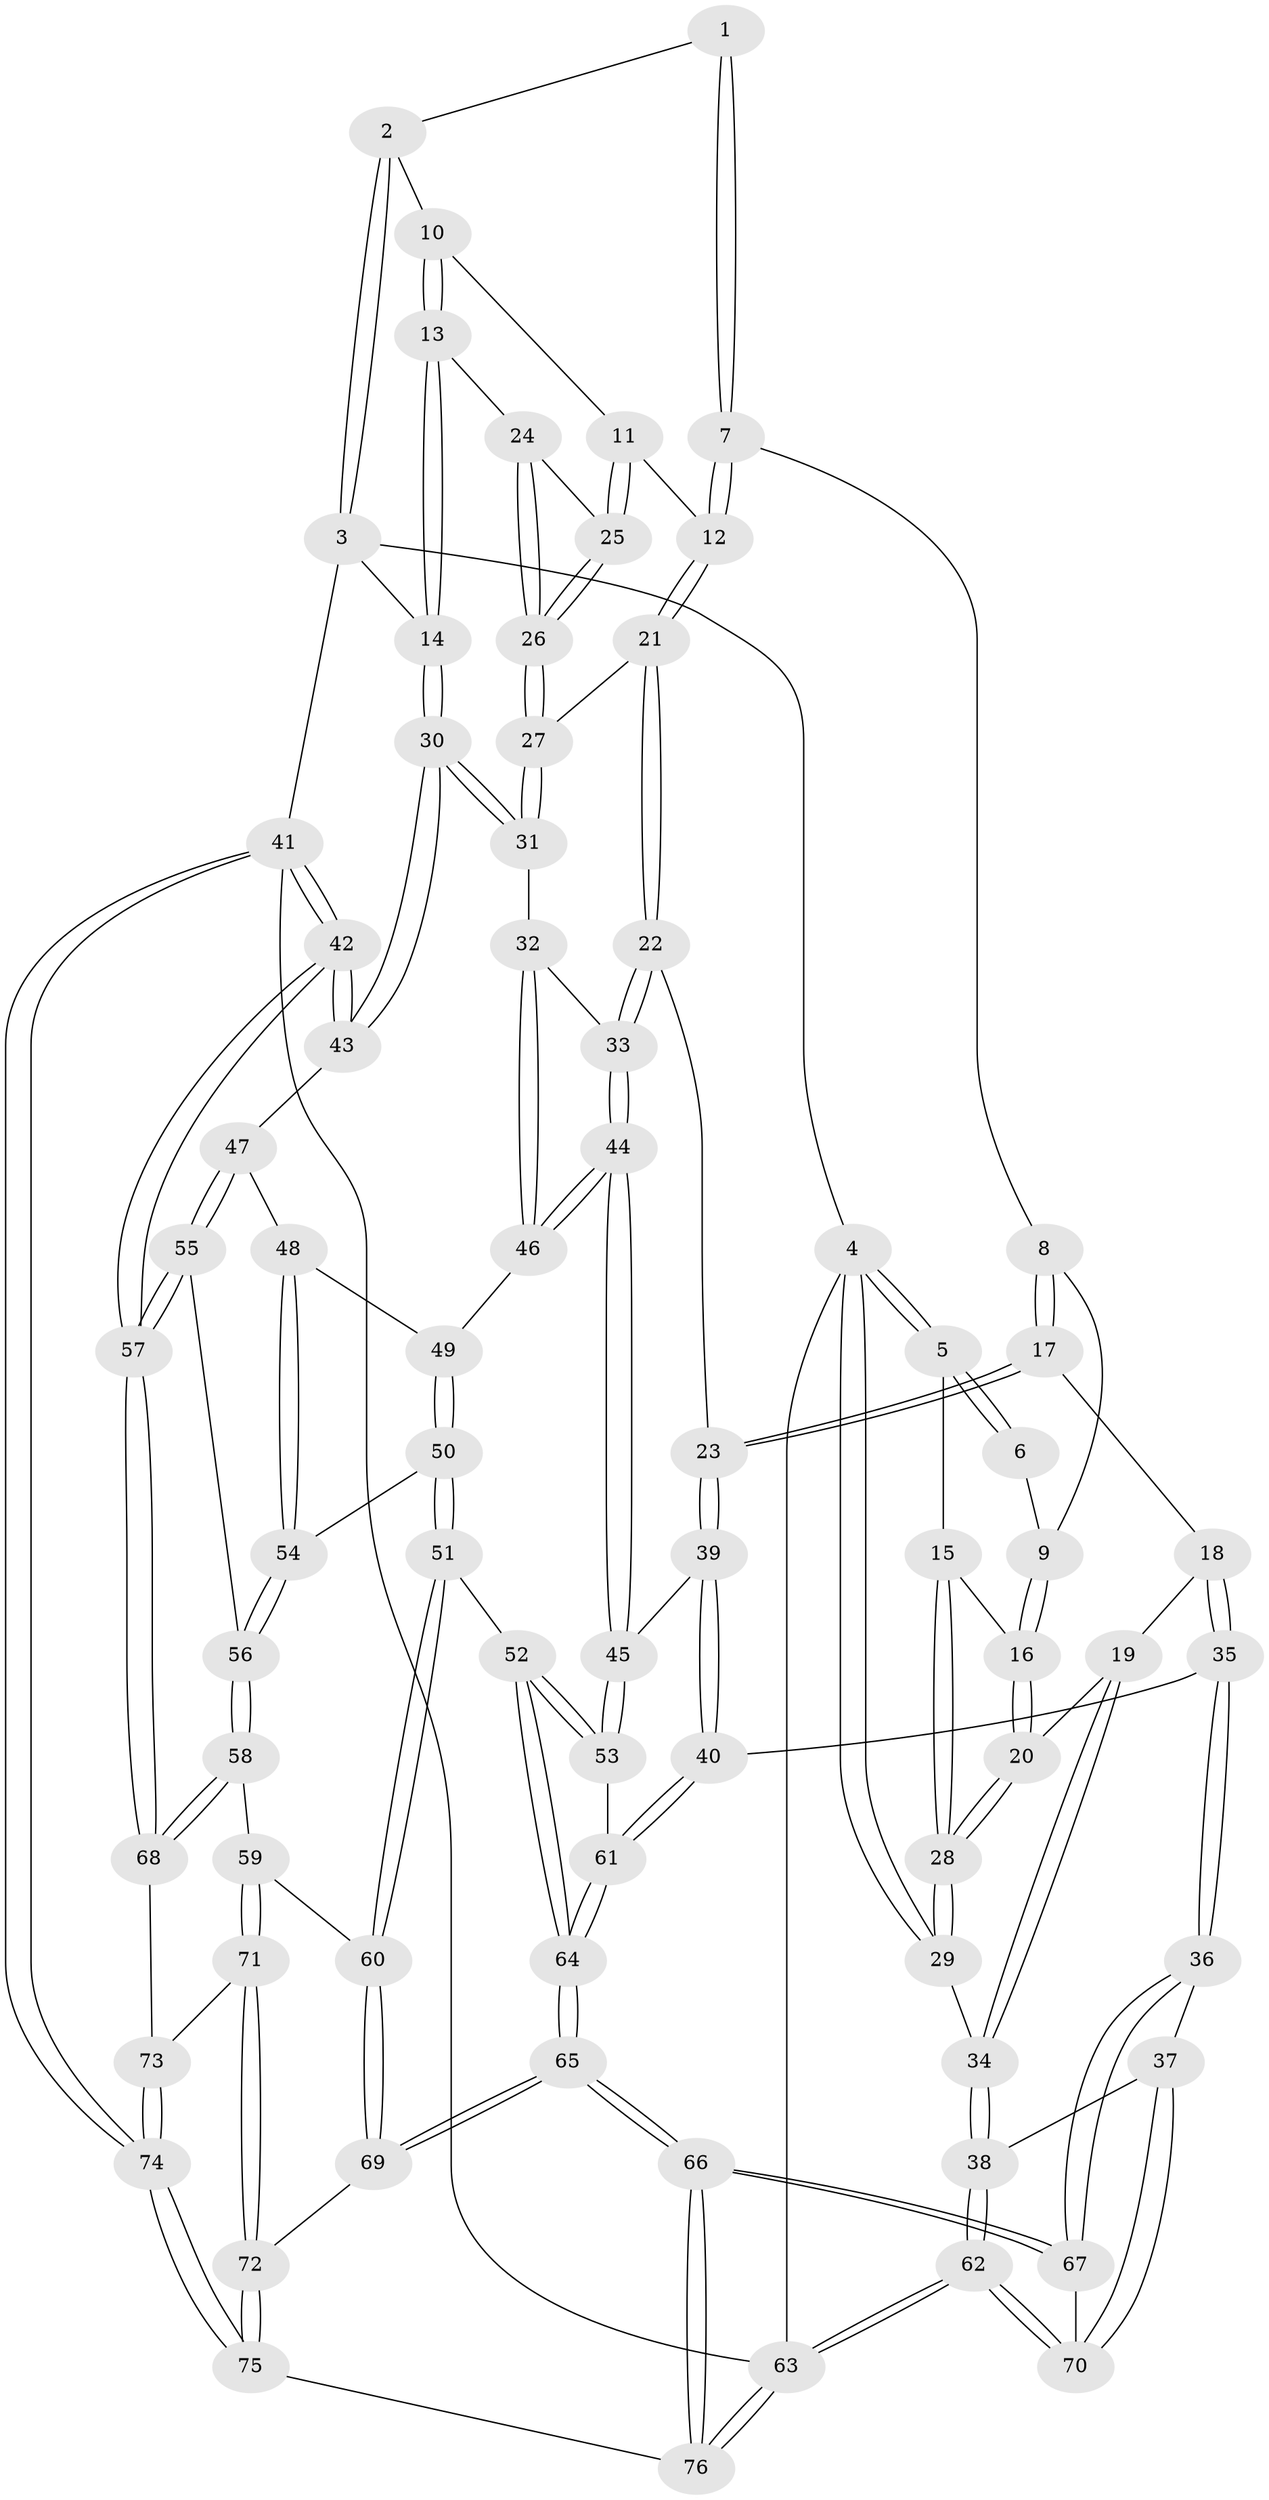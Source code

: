 // coarse degree distribution, {2: 0.09259259259259259, 3: 0.7037037037037037, 4: 0.14814814814814814, 5: 0.037037037037037035, 6: 0.018518518518518517}
// Generated by graph-tools (version 1.1) at 2025/54/03/04/25 22:54:28]
// undirected, 76 vertices, 187 edges
graph export_dot {
  node [color=gray90,style=filled];
  1 [pos="+0.5027123972332995+0"];
  2 [pos="+0.676450458708954+0"];
  3 [pos="+1+0"];
  4 [pos="+0+0"];
  5 [pos="+0+0"];
  6 [pos="+0.3772915647001975+0"];
  7 [pos="+0.5252666704193095+0.058843645394661456"];
  8 [pos="+0.4318830546081496+0.12029187569066258"];
  9 [pos="+0.27881430942839425+0.09727977242954017"];
  10 [pos="+0.7075133712004033+0.09611335216956376"];
  11 [pos="+0.671267455908112+0.12788047898307742"];
  12 [pos="+0.5382247949343891+0.0756952971129021"];
  13 [pos="+1+0"];
  14 [pos="+1+0"];
  15 [pos="+0.15535320752525655+0.13397478859802603"];
  16 [pos="+0.20721094068928136+0.16279695350130513"];
  17 [pos="+0.3439866457323667+0.32422168677894003"];
  18 [pos="+0.30848360061222574+0.3268651608683584"];
  19 [pos="+0.2625746830907688+0.29286973726052656"];
  20 [pos="+0.22989732445041006+0.22246272906732617"];
  21 [pos="+0.5366556143405763+0.2102169406534511"];
  22 [pos="+0.44893127618679407+0.3531981603955451"];
  23 [pos="+0.44586935301726904+0.35356887694504074"];
  24 [pos="+0.8021438406233585+0.14252057717777847"];
  25 [pos="+0.6833091037139882+0.15272157571867506"];
  26 [pos="+0.7192999085549648+0.2794777839910857"];
  27 [pos="+0.72261894530132+0.30414342341003975"];
  28 [pos="+0+0.33135283059586285"];
  29 [pos="+0+0.3728840346391997"];
  30 [pos="+1+0.19569129345850395"];
  31 [pos="+0.7421788130574932+0.34960851231992884"];
  32 [pos="+0.7373936659627002+0.35803069897117484"];
  33 [pos="+0.546466309548169+0.38974753706919646"];
  34 [pos="+0+0.45547453378574476"];
  35 [pos="+0.2244551591208079+0.5905574499606984"];
  36 [pos="+0.20867364969897925+0.597936602647027"];
  37 [pos="+0+0.5969373047690069"];
  38 [pos="+0+0.5658343618098732"];
  39 [pos="+0.4303368694367509+0.5794387791608451"];
  40 [pos="+0.32933463775209326+0.615818980651464"];
  41 [pos="+1+1"];
  42 [pos="+1+0.9438654057807847"];
  43 [pos="+1+0.35515778693931577"];
  44 [pos="+0.5631054300160839+0.6090262046941329"];
  45 [pos="+0.5619147508780785+0.612999835770332"];
  46 [pos="+0.7448608551514481+0.4172226679993126"];
  47 [pos="+0.9781015282329961+0.5076308590024263"];
  48 [pos="+0.9222896547558247+0.50683175717805"];
  49 [pos="+0.7615715905997684+0.45210773346954997"];
  50 [pos="+0.7811232070832764+0.6099583490903645"];
  51 [pos="+0.6051645570024321+0.6855787992799666"];
  52 [pos="+0.6027672763750606+0.6844864371166854"];
  53 [pos="+0.597947953368672+0.6774618838184338"];
  54 [pos="+0.7904048285153783+0.6152388413894813"];
  55 [pos="+0.8997205988324061+0.6746039239319254"];
  56 [pos="+0.8542834135964346+0.6681211055118361"];
  57 [pos="+1+0.8707760772026483"];
  58 [pos="+0.8082013845340582+0.7470437378859308"];
  59 [pos="+0.6804738262476084+0.8112270290947866"];
  60 [pos="+0.6665897764867958+0.7980718060204821"];
  61 [pos="+0.37548425894416154+0.7065906085582816"];
  62 [pos="+0+1"];
  63 [pos="+0+1"];
  64 [pos="+0.41653082445667705+0.8452959938922894"];
  65 [pos="+0.4038939037010261+0.8835276420543402"];
  66 [pos="+0.3110071373870136+0.9913606983272643"];
  67 [pos="+0.26269712397328043+0.9301822591894634"];
  68 [pos="+0.8593961796277302+0.8762439435258974"];
  69 [pos="+0.5304517995045931+0.8905068129281437"];
  70 [pos="+0.13275543960027264+0.8655784961668669"];
  71 [pos="+0.6975091122651272+0.851788480865608"];
  72 [pos="+0.6266508922252324+0.9624169509378678"];
  73 [pos="+0.7871787489564441+0.9040981336742335"];
  74 [pos="+0.763675347893964+1"];
  75 [pos="+0.6142814225769072+1"];
  76 [pos="+0.3050469824924067+1"];
  1 -- 2;
  1 -- 7;
  1 -- 7;
  2 -- 3;
  2 -- 3;
  2 -- 10;
  3 -- 4;
  3 -- 14;
  3 -- 41;
  4 -- 5;
  4 -- 5;
  4 -- 29;
  4 -- 29;
  4 -- 63;
  5 -- 6;
  5 -- 6;
  5 -- 15;
  6 -- 9;
  7 -- 8;
  7 -- 12;
  7 -- 12;
  8 -- 9;
  8 -- 17;
  8 -- 17;
  9 -- 16;
  9 -- 16;
  10 -- 11;
  10 -- 13;
  10 -- 13;
  11 -- 12;
  11 -- 25;
  11 -- 25;
  12 -- 21;
  12 -- 21;
  13 -- 14;
  13 -- 14;
  13 -- 24;
  14 -- 30;
  14 -- 30;
  15 -- 16;
  15 -- 28;
  15 -- 28;
  16 -- 20;
  16 -- 20;
  17 -- 18;
  17 -- 23;
  17 -- 23;
  18 -- 19;
  18 -- 35;
  18 -- 35;
  19 -- 20;
  19 -- 34;
  19 -- 34;
  20 -- 28;
  20 -- 28;
  21 -- 22;
  21 -- 22;
  21 -- 27;
  22 -- 23;
  22 -- 33;
  22 -- 33;
  23 -- 39;
  23 -- 39;
  24 -- 25;
  24 -- 26;
  24 -- 26;
  25 -- 26;
  25 -- 26;
  26 -- 27;
  26 -- 27;
  27 -- 31;
  27 -- 31;
  28 -- 29;
  28 -- 29;
  29 -- 34;
  30 -- 31;
  30 -- 31;
  30 -- 43;
  30 -- 43;
  31 -- 32;
  32 -- 33;
  32 -- 46;
  32 -- 46;
  33 -- 44;
  33 -- 44;
  34 -- 38;
  34 -- 38;
  35 -- 36;
  35 -- 36;
  35 -- 40;
  36 -- 37;
  36 -- 67;
  36 -- 67;
  37 -- 38;
  37 -- 70;
  37 -- 70;
  38 -- 62;
  38 -- 62;
  39 -- 40;
  39 -- 40;
  39 -- 45;
  40 -- 61;
  40 -- 61;
  41 -- 42;
  41 -- 42;
  41 -- 74;
  41 -- 74;
  41 -- 63;
  42 -- 43;
  42 -- 43;
  42 -- 57;
  42 -- 57;
  43 -- 47;
  44 -- 45;
  44 -- 45;
  44 -- 46;
  44 -- 46;
  45 -- 53;
  45 -- 53;
  46 -- 49;
  47 -- 48;
  47 -- 55;
  47 -- 55;
  48 -- 49;
  48 -- 54;
  48 -- 54;
  49 -- 50;
  49 -- 50;
  50 -- 51;
  50 -- 51;
  50 -- 54;
  51 -- 52;
  51 -- 60;
  51 -- 60;
  52 -- 53;
  52 -- 53;
  52 -- 64;
  52 -- 64;
  53 -- 61;
  54 -- 56;
  54 -- 56;
  55 -- 56;
  55 -- 57;
  55 -- 57;
  56 -- 58;
  56 -- 58;
  57 -- 68;
  57 -- 68;
  58 -- 59;
  58 -- 68;
  58 -- 68;
  59 -- 60;
  59 -- 71;
  59 -- 71;
  60 -- 69;
  60 -- 69;
  61 -- 64;
  61 -- 64;
  62 -- 63;
  62 -- 63;
  62 -- 70;
  62 -- 70;
  63 -- 76;
  63 -- 76;
  64 -- 65;
  64 -- 65;
  65 -- 66;
  65 -- 66;
  65 -- 69;
  65 -- 69;
  66 -- 67;
  66 -- 67;
  66 -- 76;
  66 -- 76;
  67 -- 70;
  68 -- 73;
  69 -- 72;
  71 -- 72;
  71 -- 72;
  71 -- 73;
  72 -- 75;
  72 -- 75;
  73 -- 74;
  73 -- 74;
  74 -- 75;
  74 -- 75;
  75 -- 76;
}
